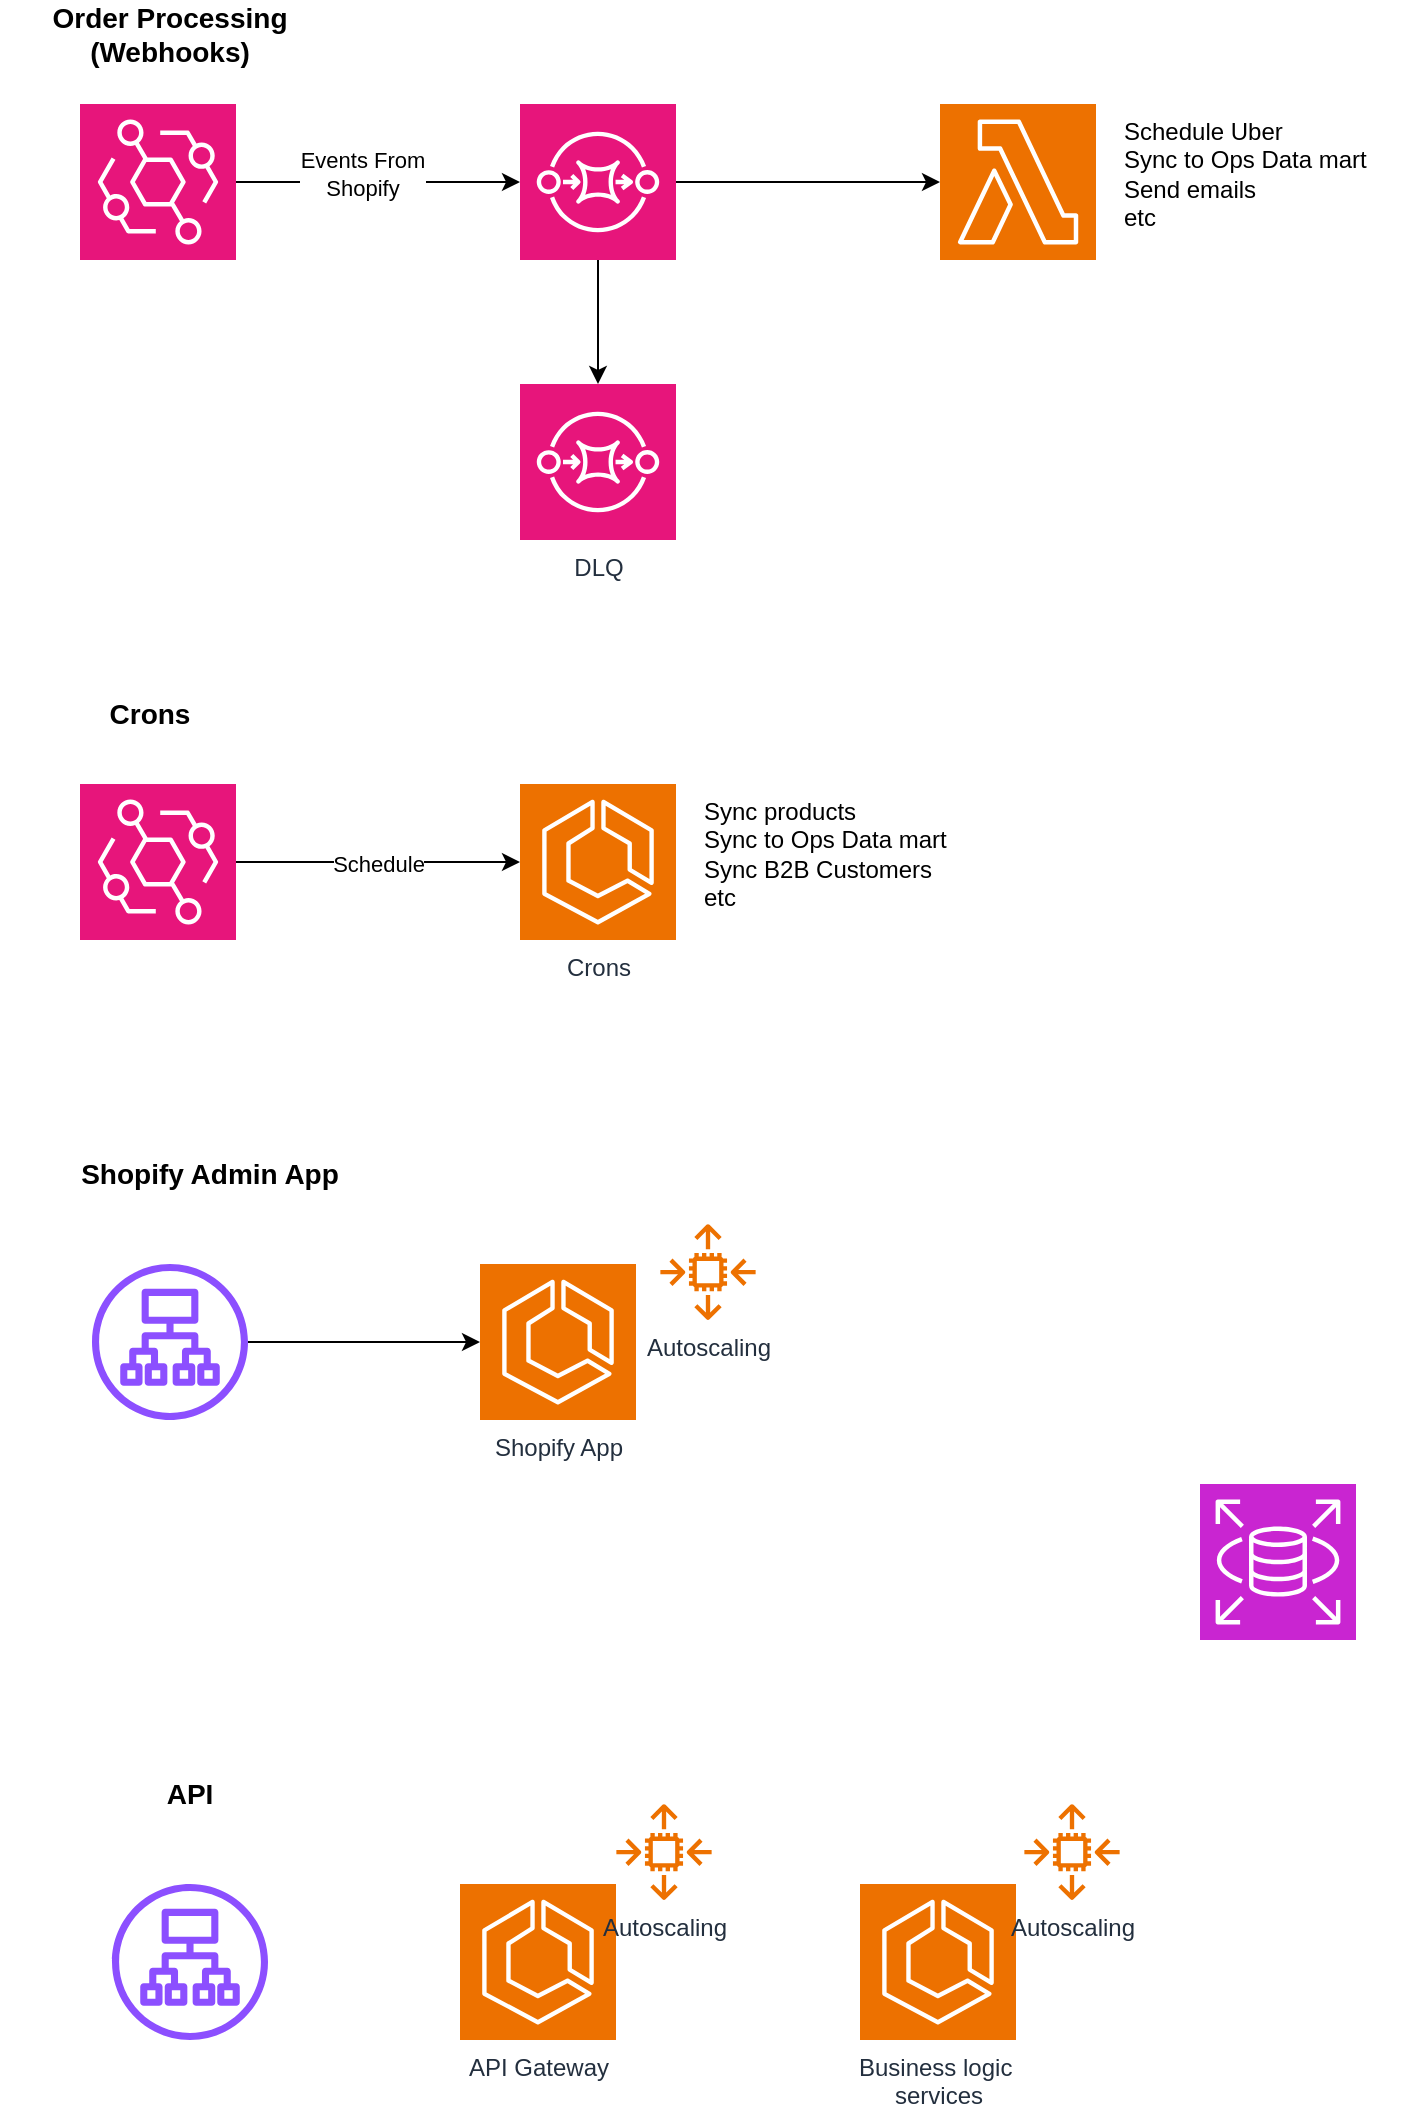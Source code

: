 <mxfile version="26.0.5">
  <diagram name="Page-1" id="9_rbXQzbuap2uXvsenaV">
    <mxGraphModel dx="1562" dy="789" grid="1" gridSize="10" guides="1" tooltips="1" connect="1" arrows="1" fold="1" page="0" pageScale="1" pageWidth="850" pageHeight="1100" math="0" shadow="0">
      <root>
        <mxCell id="0" />
        <mxCell id="1" parent="0" />
        <mxCell id="aOHqKR-cxFEY5PxNS0s0-2" value="&lt;font style=&quot;font-size: 14px;&quot;&gt;&lt;b&gt;Order Processing (Webhooks)&lt;/b&gt;&lt;/font&gt;" style="text;html=1;align=center;verticalAlign=middle;whiteSpace=wrap;rounded=0;" vertex="1" parent="1">
          <mxGeometry x="50" y="90" width="150" height="30" as="geometry" />
        </mxCell>
        <mxCell id="aOHqKR-cxFEY5PxNS0s0-3" value="" style="sketch=0;points=[[0,0,0],[0.25,0,0],[0.5,0,0],[0.75,0,0],[1,0,0],[0,1,0],[0.25,1,0],[0.5,1,0],[0.75,1,0],[1,1,0],[0,0.25,0],[0,0.5,0],[0,0.75,0],[1,0.25,0],[1,0.5,0],[1,0.75,0]];outlineConnect=0;fontColor=#232F3E;fillColor=#E7157B;strokeColor=#ffffff;dashed=0;verticalLabelPosition=bottom;verticalAlign=top;align=center;html=1;fontSize=12;fontStyle=0;aspect=fixed;shape=mxgraph.aws4.resourceIcon;resIcon=mxgraph.aws4.eventbridge;" vertex="1" parent="1">
          <mxGeometry x="80" y="140" width="78" height="78" as="geometry" />
        </mxCell>
        <mxCell id="aOHqKR-cxFEY5PxNS0s0-9" style="edgeStyle=orthogonalEdgeStyle;rounded=0;orthogonalLoop=1;jettySize=auto;html=1;" edge="1" parent="1" source="aOHqKR-cxFEY5PxNS0s0-4" target="aOHqKR-cxFEY5PxNS0s0-5">
          <mxGeometry relative="1" as="geometry" />
        </mxCell>
        <mxCell id="aOHqKR-cxFEY5PxNS0s0-4" value="" style="sketch=0;points=[[0,0,0],[0.25,0,0],[0.5,0,0],[0.75,0,0],[1,0,0],[0,1,0],[0.25,1,0],[0.5,1,0],[0.75,1,0],[1,1,0],[0,0.25,0],[0,0.5,0],[0,0.75,0],[1,0.25,0],[1,0.5,0],[1,0.75,0]];outlineConnect=0;fontColor=#232F3E;fillColor=#E7157B;strokeColor=#ffffff;dashed=0;verticalLabelPosition=bottom;verticalAlign=top;align=center;html=1;fontSize=12;fontStyle=0;aspect=fixed;shape=mxgraph.aws4.resourceIcon;resIcon=mxgraph.aws4.sqs;" vertex="1" parent="1">
          <mxGeometry x="300" y="140" width="78" height="78" as="geometry" />
        </mxCell>
        <mxCell id="aOHqKR-cxFEY5PxNS0s0-5" value="DLQ" style="sketch=0;points=[[0,0,0],[0.25,0,0],[0.5,0,0],[0.75,0,0],[1,0,0],[0,1,0],[0.25,1,0],[0.5,1,0],[0.75,1,0],[1,1,0],[0,0.25,0],[0,0.5,0],[0,0.75,0],[1,0.25,0],[1,0.5,0],[1,0.75,0]];outlineConnect=0;fontColor=#232F3E;fillColor=#E7157B;strokeColor=#ffffff;dashed=0;verticalLabelPosition=bottom;verticalAlign=top;align=center;html=1;fontSize=12;fontStyle=0;aspect=fixed;shape=mxgraph.aws4.resourceIcon;resIcon=mxgraph.aws4.sqs;" vertex="1" parent="1">
          <mxGeometry x="300" y="280" width="78" height="78" as="geometry" />
        </mxCell>
        <mxCell id="aOHqKR-cxFEY5PxNS0s0-6" value="" style="sketch=0;points=[[0,0,0],[0.25,0,0],[0.5,0,0],[0.75,0,0],[1,0,0],[0,1,0],[0.25,1,0],[0.5,1,0],[0.75,1,0],[1,1,0],[0,0.25,0],[0,0.5,0],[0,0.75,0],[1,0.25,0],[1,0.5,0],[1,0.75,0]];outlineConnect=0;fontColor=#232F3E;fillColor=#ED7100;strokeColor=#ffffff;dashed=0;verticalLabelPosition=bottom;verticalAlign=top;align=center;html=1;fontSize=12;fontStyle=0;aspect=fixed;shape=mxgraph.aws4.resourceIcon;resIcon=mxgraph.aws4.lambda;" vertex="1" parent="1">
          <mxGeometry x="510" y="140" width="78" height="78" as="geometry" />
        </mxCell>
        <mxCell id="aOHqKR-cxFEY5PxNS0s0-7" style="edgeStyle=orthogonalEdgeStyle;rounded=0;orthogonalLoop=1;jettySize=auto;html=1;entryX=0;entryY=0.5;entryDx=0;entryDy=0;entryPerimeter=0;" edge="1" parent="1" source="aOHqKR-cxFEY5PxNS0s0-3" target="aOHqKR-cxFEY5PxNS0s0-4">
          <mxGeometry relative="1" as="geometry" />
        </mxCell>
        <mxCell id="aOHqKR-cxFEY5PxNS0s0-18" value="Events From&lt;div&gt;Shopify&lt;/div&gt;" style="edgeLabel;html=1;align=center;verticalAlign=middle;resizable=0;points=[];" vertex="1" connectable="0" parent="aOHqKR-cxFEY5PxNS0s0-7">
          <mxGeometry x="-0.11" y="4" relative="1" as="geometry">
            <mxPoint as="offset" />
          </mxGeometry>
        </mxCell>
        <mxCell id="aOHqKR-cxFEY5PxNS0s0-8" style="edgeStyle=orthogonalEdgeStyle;rounded=0;orthogonalLoop=1;jettySize=auto;html=1;entryX=0;entryY=0.5;entryDx=0;entryDy=0;entryPerimeter=0;" edge="1" parent="1" source="aOHqKR-cxFEY5PxNS0s0-4" target="aOHqKR-cxFEY5PxNS0s0-6">
          <mxGeometry relative="1" as="geometry" />
        </mxCell>
        <mxCell id="aOHqKR-cxFEY5PxNS0s0-10" value="&lt;span style=&quot;font-size: 14px;&quot;&gt;&lt;b&gt;Crons&lt;/b&gt;&lt;/span&gt;" style="text;html=1;align=center;verticalAlign=middle;whiteSpace=wrap;rounded=0;" vertex="1" parent="1">
          <mxGeometry x="40" y="430" width="150" height="30" as="geometry" />
        </mxCell>
        <mxCell id="aOHqKR-cxFEY5PxNS0s0-11" value="" style="sketch=0;points=[[0,0,0],[0.25,0,0],[0.5,0,0],[0.75,0,0],[1,0,0],[0,1,0],[0.25,1,0],[0.5,1,0],[0.75,1,0],[1,1,0],[0,0.25,0],[0,0.5,0],[0,0.75,0],[1,0.25,0],[1,0.5,0],[1,0.75,0]];outlineConnect=0;fontColor=#232F3E;fillColor=#E7157B;strokeColor=#ffffff;dashed=0;verticalLabelPosition=bottom;verticalAlign=top;align=center;html=1;fontSize=12;fontStyle=0;aspect=fixed;shape=mxgraph.aws4.resourceIcon;resIcon=mxgraph.aws4.eventbridge;" vertex="1" parent="1">
          <mxGeometry x="80" y="480" width="78" height="78" as="geometry" />
        </mxCell>
        <mxCell id="aOHqKR-cxFEY5PxNS0s0-16" value="Schedule" style="edgeStyle=orthogonalEdgeStyle;rounded=0;orthogonalLoop=1;jettySize=auto;html=1;entryX=0;entryY=0.5;entryDx=0;entryDy=0;entryPerimeter=0;" edge="1" parent="1" source="aOHqKR-cxFEY5PxNS0s0-11">
          <mxGeometry relative="1" as="geometry">
            <mxPoint x="300" y="519" as="targetPoint" />
          </mxGeometry>
        </mxCell>
        <mxCell id="aOHqKR-cxFEY5PxNS0s0-20" value="Crons" style="sketch=0;points=[[0,0,0],[0.25,0,0],[0.5,0,0],[0.75,0,0],[1,0,0],[0,1,0],[0.25,1,0],[0.5,1,0],[0.75,1,0],[1,1,0],[0,0.25,0],[0,0.5,0],[0,0.75,0],[1,0.25,0],[1,0.5,0],[1,0.75,0]];outlineConnect=0;fontColor=#232F3E;fillColor=#ED7100;strokeColor=#ffffff;dashed=0;verticalLabelPosition=bottom;verticalAlign=top;align=center;html=1;fontSize=12;fontStyle=0;aspect=fixed;shape=mxgraph.aws4.resourceIcon;resIcon=mxgraph.aws4.ecs;" vertex="1" parent="1">
          <mxGeometry x="300" y="480" width="78" height="78" as="geometry" />
        </mxCell>
        <mxCell id="aOHqKR-cxFEY5PxNS0s0-21" value="Schedule Uber&lt;div&gt;Sync to Ops Data mart&lt;/div&gt;&lt;div&gt;Send emails&lt;/div&gt;&lt;div&gt;etc&lt;/div&gt;" style="text;html=1;align=left;verticalAlign=middle;whiteSpace=wrap;rounded=0;" vertex="1" parent="1">
          <mxGeometry x="600" y="150" width="140" height="50" as="geometry" />
        </mxCell>
        <mxCell id="aOHqKR-cxFEY5PxNS0s0-22" value="Sync products&lt;br&gt;&lt;div&gt;Sync to Ops Data mart&lt;/div&gt;&lt;div&gt;&lt;span style=&quot;background-color: transparent; color: light-dark(rgb(0, 0, 0), rgb(255, 255, 255));&quot;&gt;Sync B2B Customers&lt;/span&gt;&lt;/div&gt;&lt;div&gt;&lt;span style=&quot;background-color: transparent; color: light-dark(rgb(0, 0, 0), rgb(255, 255, 255));&quot;&gt;etc&lt;/span&gt;&lt;/div&gt;" style="text;html=1;align=left;verticalAlign=middle;whiteSpace=wrap;rounded=0;" vertex="1" parent="1">
          <mxGeometry x="390" y="490" width="140" height="50" as="geometry" />
        </mxCell>
        <mxCell id="aOHqKR-cxFEY5PxNS0s0-23" value="&lt;span style=&quot;font-size: 14px;&quot;&gt;&lt;b&gt;Shopify Admin App&lt;/b&gt;&lt;/span&gt;" style="text;html=1;align=center;verticalAlign=middle;whiteSpace=wrap;rounded=0;" vertex="1" parent="1">
          <mxGeometry x="70" y="660" width="150" height="30" as="geometry" />
        </mxCell>
        <mxCell id="aOHqKR-cxFEY5PxNS0s0-30" style="edgeStyle=orthogonalEdgeStyle;rounded=0;orthogonalLoop=1;jettySize=auto;html=1;" edge="1" parent="1" source="aOHqKR-cxFEY5PxNS0s0-28" target="aOHqKR-cxFEY5PxNS0s0-29">
          <mxGeometry relative="1" as="geometry" />
        </mxCell>
        <mxCell id="aOHqKR-cxFEY5PxNS0s0-28" value="" style="sketch=0;outlineConnect=0;fontColor=#232F3E;gradientColor=none;fillColor=#8C4FFF;strokeColor=none;dashed=0;verticalLabelPosition=bottom;verticalAlign=top;align=center;html=1;fontSize=12;fontStyle=0;aspect=fixed;pointerEvents=1;shape=mxgraph.aws4.application_load_balancer;" vertex="1" parent="1">
          <mxGeometry x="86" y="720" width="78" height="78" as="geometry" />
        </mxCell>
        <mxCell id="aOHqKR-cxFEY5PxNS0s0-29" value="Shopify App" style="sketch=0;points=[[0,0,0],[0.25,0,0],[0.5,0,0],[0.75,0,0],[1,0,0],[0,1,0],[0.25,1,0],[0.5,1,0],[0.75,1,0],[1,1,0],[0,0.25,0],[0,0.5,0],[0,0.75,0],[1,0.25,0],[1,0.5,0],[1,0.75,0]];outlineConnect=0;fontColor=#232F3E;fillColor=#ED7100;strokeColor=#ffffff;dashed=0;verticalLabelPosition=bottom;verticalAlign=top;align=center;html=1;fontSize=12;fontStyle=0;aspect=fixed;shape=mxgraph.aws4.resourceIcon;resIcon=mxgraph.aws4.ecs;" vertex="1" parent="1">
          <mxGeometry x="280" y="720" width="78" height="78" as="geometry" />
        </mxCell>
        <mxCell id="aOHqKR-cxFEY5PxNS0s0-31" value="Autoscaling" style="sketch=0;outlineConnect=0;fontColor=#232F3E;gradientColor=none;fillColor=#ED7100;strokeColor=none;dashed=0;verticalLabelPosition=bottom;verticalAlign=top;align=center;html=1;fontSize=12;fontStyle=0;aspect=fixed;pointerEvents=1;shape=mxgraph.aws4.auto_scaling2;" vertex="1" parent="1">
          <mxGeometry x="370" y="700" width="48" height="48" as="geometry" />
        </mxCell>
        <mxCell id="aOHqKR-cxFEY5PxNS0s0-32" value="" style="sketch=0;points=[[0,0,0],[0.25,0,0],[0.5,0,0],[0.75,0,0],[1,0,0],[0,1,0],[0.25,1,0],[0.5,1,0],[0.75,1,0],[1,1,0],[0,0.25,0],[0,0.5,0],[0,0.75,0],[1,0.25,0],[1,0.5,0],[1,0.75,0]];outlineConnect=0;fontColor=#232F3E;fillColor=#C925D1;strokeColor=#ffffff;dashed=0;verticalLabelPosition=bottom;verticalAlign=top;align=center;html=1;fontSize=12;fontStyle=0;aspect=fixed;shape=mxgraph.aws4.resourceIcon;resIcon=mxgraph.aws4.rds;" vertex="1" parent="1">
          <mxGeometry x="640" y="830" width="78" height="78" as="geometry" />
        </mxCell>
        <mxCell id="aOHqKR-cxFEY5PxNS0s0-33" value="&lt;span style=&quot;font-size: 14px;&quot;&gt;&lt;b&gt;API&lt;/b&gt;&lt;/span&gt;" style="text;html=1;align=center;verticalAlign=middle;whiteSpace=wrap;rounded=0;" vertex="1" parent="1">
          <mxGeometry x="60" y="970" width="150" height="30" as="geometry" />
        </mxCell>
        <mxCell id="aOHqKR-cxFEY5PxNS0s0-34" value="" style="sketch=0;outlineConnect=0;fontColor=#232F3E;gradientColor=none;fillColor=#8C4FFF;strokeColor=none;dashed=0;verticalLabelPosition=bottom;verticalAlign=top;align=center;html=1;fontSize=12;fontStyle=0;aspect=fixed;pointerEvents=1;shape=mxgraph.aws4.application_load_balancer;" vertex="1" parent="1">
          <mxGeometry x="96" y="1030" width="78" height="78" as="geometry" />
        </mxCell>
        <mxCell id="aOHqKR-cxFEY5PxNS0s0-35" value="API Gateway" style="sketch=0;points=[[0,0,0],[0.25,0,0],[0.5,0,0],[0.75,0,0],[1,0,0],[0,1,0],[0.25,1,0],[0.5,1,0],[0.75,1,0],[1,1,0],[0,0.25,0],[0,0.5,0],[0,0.75,0],[1,0.25,0],[1,0.5,0],[1,0.75,0]];outlineConnect=0;fontColor=#232F3E;fillColor=#ED7100;strokeColor=#ffffff;dashed=0;verticalLabelPosition=bottom;verticalAlign=top;align=center;html=1;fontSize=12;fontStyle=0;aspect=fixed;shape=mxgraph.aws4.resourceIcon;resIcon=mxgraph.aws4.ecs;" vertex="1" parent="1">
          <mxGeometry x="270" y="1030" width="78" height="78" as="geometry" />
        </mxCell>
        <mxCell id="aOHqKR-cxFEY5PxNS0s0-36" value="Autoscaling" style="sketch=0;outlineConnect=0;fontColor=#232F3E;gradientColor=none;fillColor=#ED7100;strokeColor=none;dashed=0;verticalLabelPosition=bottom;verticalAlign=top;align=center;html=1;fontSize=12;fontStyle=0;aspect=fixed;pointerEvents=1;shape=mxgraph.aws4.auto_scaling2;" vertex="1" parent="1">
          <mxGeometry x="348" y="990" width="48" height="48" as="geometry" />
        </mxCell>
        <mxCell id="aOHqKR-cxFEY5PxNS0s0-37" value="Business logic&amp;nbsp;&lt;div&gt;services&lt;/div&gt;" style="sketch=0;points=[[0,0,0],[0.25,0,0],[0.5,0,0],[0.75,0,0],[1,0,0],[0,1,0],[0.25,1,0],[0.5,1,0],[0.75,1,0],[1,1,0],[0,0.25,0],[0,0.5,0],[0,0.75,0],[1,0.25,0],[1,0.5,0],[1,0.75,0]];outlineConnect=0;fontColor=#232F3E;fillColor=#ED7100;strokeColor=#ffffff;dashed=0;verticalLabelPosition=bottom;verticalAlign=top;align=center;html=1;fontSize=12;fontStyle=0;aspect=fixed;shape=mxgraph.aws4.resourceIcon;resIcon=mxgraph.aws4.ecs;" vertex="1" parent="1">
          <mxGeometry x="470" y="1030" width="78" height="78" as="geometry" />
        </mxCell>
        <mxCell id="aOHqKR-cxFEY5PxNS0s0-38" value="Autoscaling" style="sketch=0;outlineConnect=0;fontColor=#232F3E;gradientColor=none;fillColor=#ED7100;strokeColor=none;dashed=0;verticalLabelPosition=bottom;verticalAlign=top;align=center;html=1;fontSize=12;fontStyle=0;aspect=fixed;pointerEvents=1;shape=mxgraph.aws4.auto_scaling2;" vertex="1" parent="1">
          <mxGeometry x="552" y="990" width="48" height="48" as="geometry" />
        </mxCell>
      </root>
    </mxGraphModel>
  </diagram>
</mxfile>
